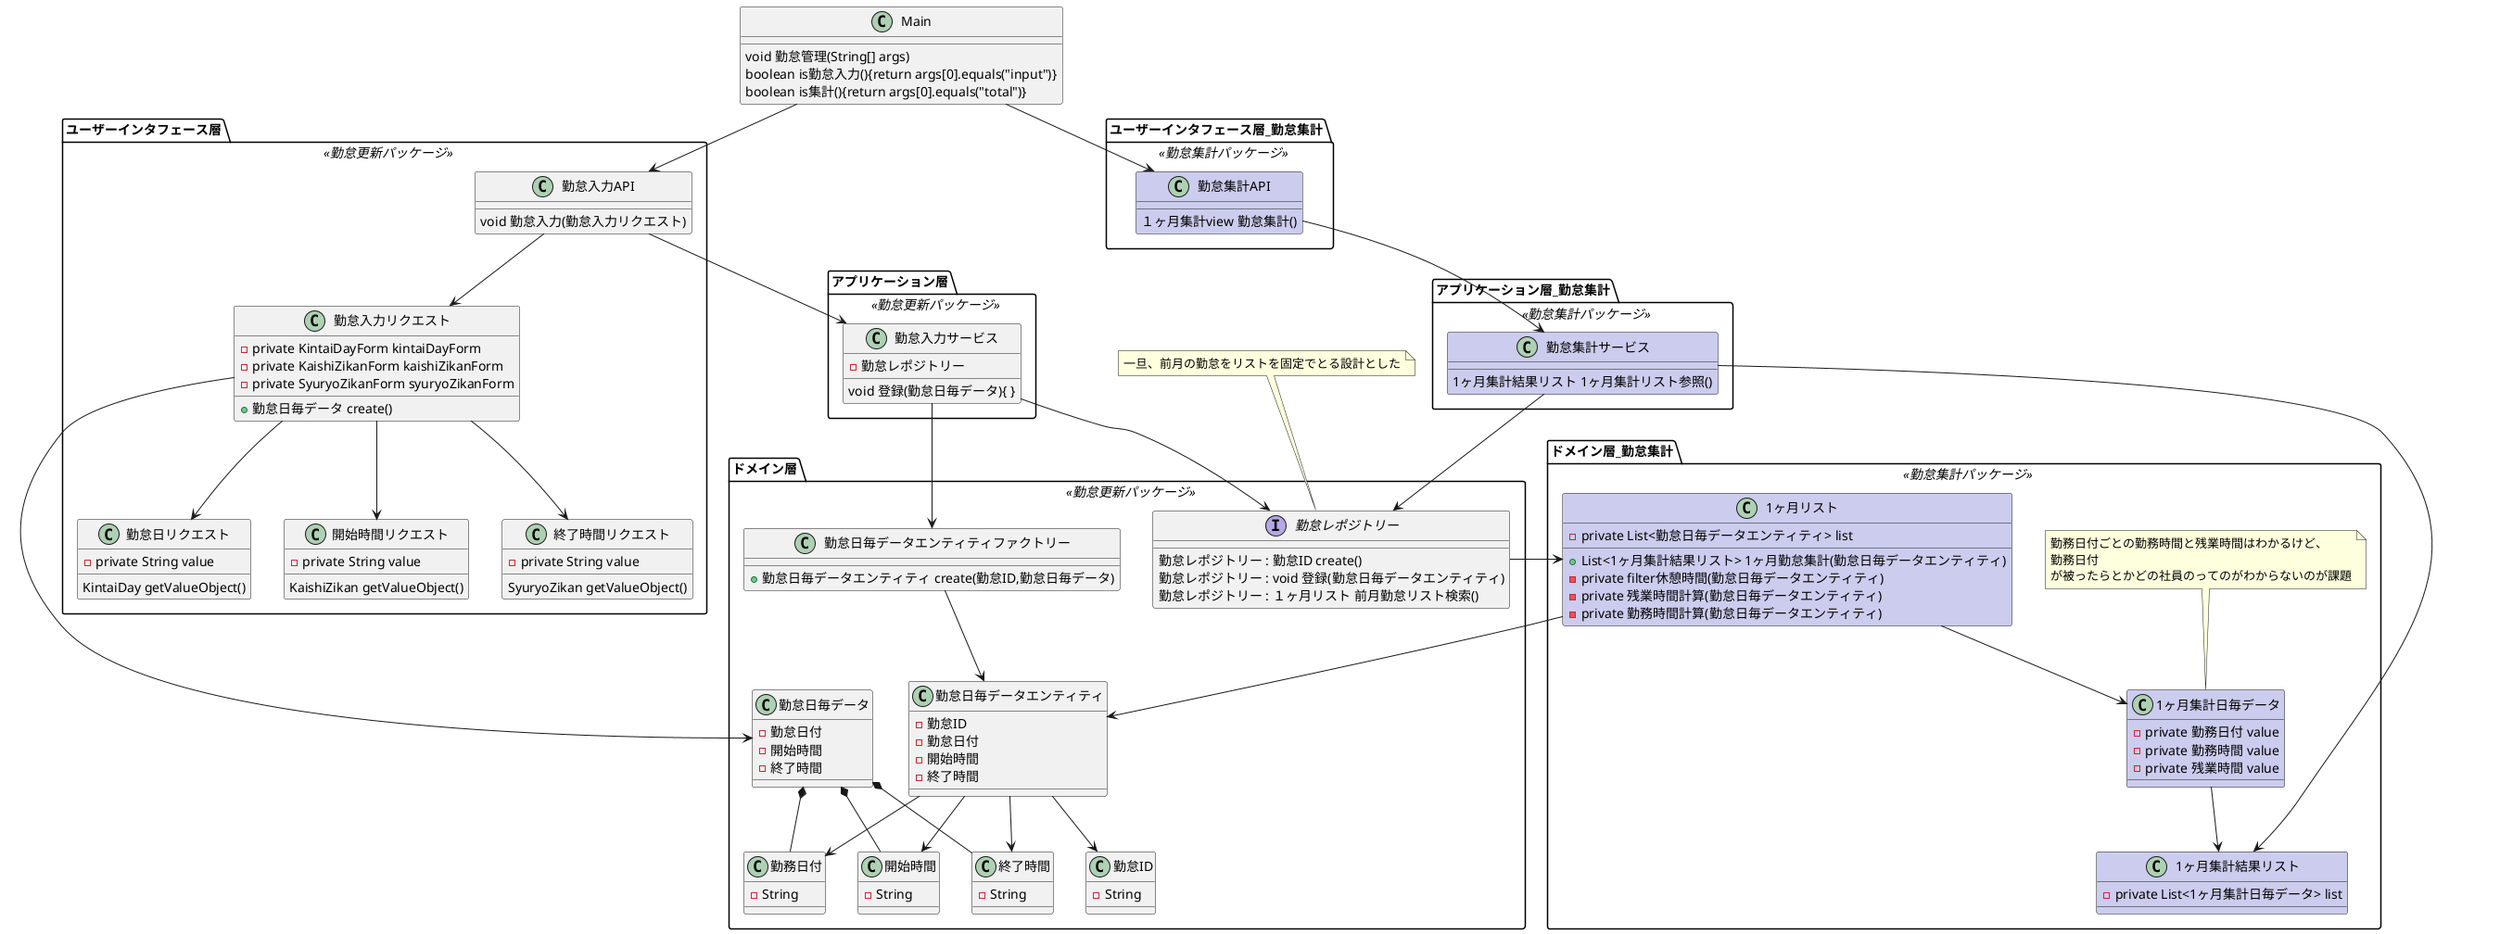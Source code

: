 @startuml


class Main {
  void 勤怠管理(String[] args)
  boolean is勤怠入力(){return args[0].equals("input")}
  boolean is集計(){return args[0].equals("total")}
}

package ユーザーインタフェース層 <<勤怠更新パッケージ>> {
 Main --> 勤怠入力API
 勤怠入力API -->  勤怠入力リクエスト
 勤怠入力リクエスト -->  勤怠日リクエスト
 勤怠入力リクエスト -->  開始時間リクエスト
 勤怠入力リクエスト -->  終了時間リクエスト

class 勤怠入力API {
  void 勤怠入力(勤怠入力リクエスト)
 }

class 勤怠入力リクエスト {
  -private KintaiDayForm kintaiDayForm
  -private KaishiZikanForm kaishiZikanForm
  -private SyuryoZikanForm syuryoZikanForm
  +勤怠日毎データ create()
 }

class 勤怠日リクエスト {
  -private String value
  KintaiDay getValueObject()
 }

class 開始時間リクエスト{
  -private String value
  KaishiZikan getValueObject()
 }

class 終了時間リクエスト {
  -private String value
  SyuryoZikan getValueObject()
 }

}


package アプリケーション層 <<勤怠更新パッケージ>> {
勤怠入力API --> 勤怠入力サービス
class 勤怠入力サービス {
  -勤怠レポジトリー
  void 登録(勤怠日毎データ){ }

 }

}

package ドメイン層 <<勤怠更新パッケージ>> {
  勤怠日毎データ *-- 勤務日付
  勤怠日毎データ *-- 開始時間
  勤怠日毎データ *-- 終了時間
  勤怠入力リクエスト -->  勤怠日毎データ
  勤怠入力サービス --> 勤怠日毎データエンティティファクトリー
  勤怠日毎データエンティティファクトリー --> 勤怠日毎データエンティティ
  勤怠入力サービス --> 勤怠レポジトリー
  勤怠日毎データエンティティ --> 勤怠ID
  勤怠日毎データエンティティ --> 勤務日付
  勤怠日毎データエンティティ --> 開始時間
  勤怠日毎データエンティティ --> 終了時間


class 勤怠日毎データエンティティファクトリー {
  +勤怠日毎データエンティティ create(勤怠ID,勤怠日毎データ)

}

class 勤怠日毎データ {
  -勤怠日付
  -開始時間
  -終了時間
}

class 勤怠日毎データエンティティ {
  -勤怠ID
  -勤怠日付
  -開始時間
  -終了時間
}

class 勤怠ID {
  -String
 }

class 勤務日付 {
  -String
 }

class 開始時間 {
  -String
 }

class 終了時間 {
  -String
 }

interface 勤怠レポジトリー{
勤怠レポジトリー : 勤怠ID create()
勤怠レポジトリー : void 登録(勤怠日毎データエンティティ)
勤怠レポジトリー : １ヶ月リスト 前月勤怠リスト検索()
}

}
note top
  一旦、前月の勤怠をリストを固定でとる設計とした
end note

package ユーザーインタフェース層_勤怠集計 <<勤怠集計パッケージ>> {
 Main --> 勤怠集計API

class 勤怠集計API #CCCCEE {
  １ヶ月集計view 勤怠集計()
 }
}

package アプリケーション層_勤怠集計 <<勤怠集計パッケージ>> {
勤怠集計API --> 勤怠集計サービス

class 勤怠集計サービス #CCCCEE {
  1ヶ月集計結果リスト 1ヶ月集計リスト参照()

 }
}
package ドメイン層_勤怠集計 <<勤怠集計パッケージ>> {
勤怠集計サービス -->  1ヶ月集計結果リスト
勤怠集計サービス -->  勤怠レポジトリー
勤怠レポジトリー -->  1ヶ月リスト
1ヶ月リスト -->  勤怠日毎データエンティティ
1ヶ月リスト -->  1ヶ月集計日毎データ
1ヶ月集計日毎データ -->  1ヶ月集計結果リスト

class 1ヶ月リスト #CCCCEE {
  -private List<勤怠日毎データエンティティ> list
  + List<1ヶ月集計結果リスト> 1ヶ月勤怠集計(勤怠日毎データエンティティ)
  - private filter休憩時間(勤怠日毎データエンティティ)
  - private 残業時間計算(勤怠日毎データエンティティ)
  - private 勤務時間計算(勤怠日毎データエンティティ)
 }

 class 1ヶ月集計結果リスト #CCCCEE {
   -private List<1ヶ月集計日毎データ> list
  }
 class 1ヶ月集計日毎データ #CCCCEE {
   -private 勤務日付 value
   -private 勤務時間 value
   -private 残業時間 value

  }
  note top
    勤務日付ごとの勤務時間と残業時間はわかるけど、
    勤務日付
    が被ったらとかどの社員のってのがわからないのが課題
  end note

}

@enduml